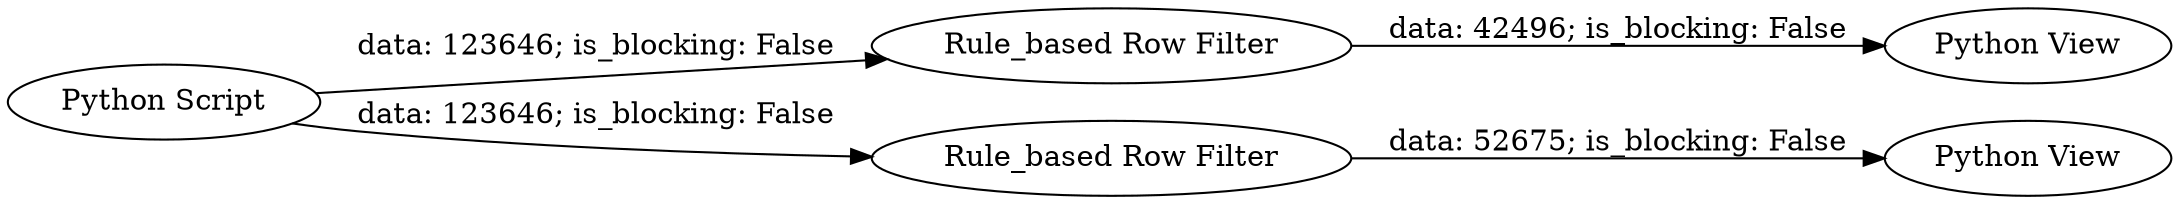digraph {
	"-388043122914622306_20" [label="Rule_based Row Filter"]
	"-388043122914622306_19" [label="Python View"]
	"-388043122914622306_22" [label="Rule_based Row Filter"]
	"-388043122914622306_6" [label="Python Script"]
	"-388043122914622306_21" [label="Python View"]
	"-388043122914622306_6" -> "-388043122914622306_20" [label="data: 123646; is_blocking: False"]
	"-388043122914622306_6" -> "-388043122914622306_22" [label="data: 123646; is_blocking: False"]
	"-388043122914622306_22" -> "-388043122914622306_21" [label="data: 52675; is_blocking: False"]
	"-388043122914622306_20" -> "-388043122914622306_19" [label="data: 42496; is_blocking: False"]
	rankdir=LR
}
